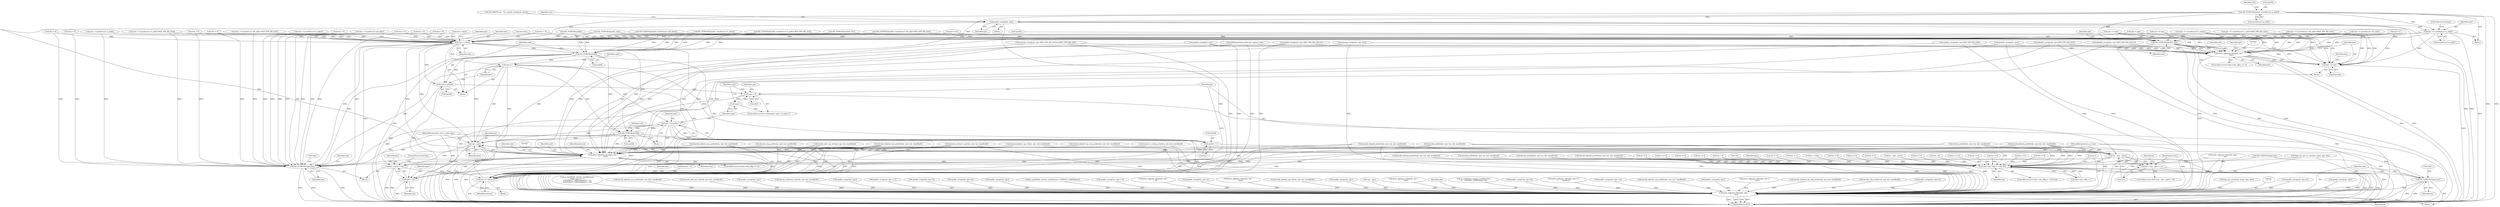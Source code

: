digraph "0_tcpdump_50a44b6b8e4f7c127440dbd4239cf571945cc1e7@API" {
"1000774" [label="(Call,tptr += sizeof(struct in_addr))"];
"1000756" [label="(Call,ND_TCHECK2(tptr[0], sizeof(struct in_addr)))"];
"1000767" [label="(Call,ipaddr_string(ndo, tptr))"];
"1001073" [label="(Call,ND_TCHECK2(tptr[0], tlen))"];
"1001092" [label="(Call,print_unknown_data(ndo, tptr, \"\n\t    \", tlen))"];
"1001097" [label="(Call,tptr += tlen)"];
"1002905" [label="(Call,print_unknown_data(ndo, pptr, \"\n\t    \", len))"];
"1001111" [label="(Call,tptr += tlen)"];
"1001114" [label="(Call,ND_TCHECK(tptr[0]))"];
"1001118" [label="(Call,snpa = tptr[0])"];
"1001135" [label="(Call,snpa > 0)"];
"1001138" [label="(Call,snpa--)"];
"1001123" [label="(Call,tptr++)"];
"1001141" [label="(Call,ND_TCHECK(tptr[0]))"];
"1001153" [label="(Call,tptr += tptr[0] + 1)"];
"1001155" [label="(Call,tptr[0] + 1)"];
"1001170" [label="(Call,tptr - pptr)"];
"1001168" [label="(Call,len - (tptr - pptr))"];
"1001167" [label="(Call,len - (tptr - pptr) > 0)"];
"1001625" [label="(Call,tptr = pptr + len)"];
"1001636" [label="(Call,tptr += advance)"];
"1001627" [label="(Call,pptr + len)"];
"1002893" [label="(Call,ndo->ndo_vflag > 1 && len)"];
"1002901" [label="(Call,ND_TCHECK2(*pptr,len))"];
"1001617" [label="(Call,print_unknown_data(ndo, tptr, \"\n\t    \", tlen))"];
"1001599" [label="(Call,ND_TCHECK2(*tptr,tlen))"];
"1001619" [label="(Identifier,tptr)"];
"1000939" [label="(Call,tlen = 0)"];
"1000914" [label="(Call,tlen -= (sizeof(struct in6_addr)+BGP_VPN_RD_LEN))"];
"1000778" [label="(ControlStructure,break;)"];
"1000767" [label="(Call,ipaddr_string(ndo, tptr))"];
"1000180" [label="(Call,len % 2)"];
"1000142" [label="(Call,tptr = pptr)"];
"1002900" [label="(Block,)"];
"1001625" [label="(Call,tptr = pptr + len)"];
"1002903" [label="(Identifier,pptr)"];
"1000153" [label="(Call,len != 1)"];
"1002796" [label="(Call,bgp_attr_print(ndo, atype, tptr, alen))"];
"1002908" [label="(Literal,\"\n\t    \")"];
"1001073" [label="(Call,ND_TCHECK2(tptr[0], tlen))"];
"1000692" [label="(Call,ND_TCHECK(tptr[0]))"];
"1001181" [label="(Block,)"];
"1002902" [label="(Call,*pptr)"];
"1000909" [label="(Call,ip6addr_string(ndo, tptr+BGP_VPN_RD_LEN))"];
"1001112" [label="(Identifier,tptr)"];
"1001167" [label="(Call,len - (tptr - pptr) > 0)"];
"1000845" [label="(Call,tlen = 0)"];
"1002288" [label="(Call,ipaddr_string(ndo, tptr+2))"];
"1002540" [label="(Call,ipaddr_string(ndo, tptr))"];
"1000756" [label="(Call,ND_TCHECK2(tptr[0], sizeof(struct in_addr)))"];
"1000258" [label="(Call,as_printf(ndo, astostr, sizeof(astostr),\n\t\t\t\tas_size == 2 ?\n\t\t\t\tEXTRACT_16BITS(&tptr[2 + i]) :\n\t\t\t\tEXTRACT_32BITS(&tptr[2 + i])))"];
"1001790" [label="(Call,decode_labeled_vpn_prefix4(ndo, tptr, buf, sizeof(buf)))"];
"1000150" [label="(Block,)"];
"1001536" [label="(Call,decode_clnp_prefix(ndo, tptr, buf, sizeof(buf)))"];
"1002806" [label="(Call,len -= alen)"];
"1002030" [label="(Call,decode_mdt_vpn_nlri(ndo, tptr, buf, sizeof(buf)))"];
"1000967" [label="(Call,ND_TCHECK2(tptr[0], tlen))"];
"1001623" [label="(Identifier,advance)"];
"1001134" [label="(ControlStructure,for (/*nothing*/; snpa > 0; snpa--))"];
"1000850" [label="(Call,ND_TCHECK2(tptr[0], sizeof(struct in6_addr)))"];
"1001065" [label="(Call,tptr += tlen)"];
"1001147" [label="(Identifier,ndo)"];
"1000331" [label="(Call,ipaddr_string(ndo, tptr))"];
"1001694" [label="(Call,len - (tptr - pptr))"];
"1000471" [label="(Call,len % 4)"];
"1001153" [label="(Call,tptr += tptr[0] + 1)"];
"1000861" [label="(Call,ip6addr_string(ndo, tptr))"];
"1001621" [label="(Identifier,tlen)"];
"1000145" [label="(Call,tlen=len)"];
"1001141" [label="(Call,ND_TCHECK(tptr[0]))"];
"1002870" [label="(Call,ND_TCHECK2(*pptr,len))"];
"1001600" [label="(Call,*tptr)"];
"1000962" [label="(Call,tptr += (sizeof(struct in_addr)))"];
"1002062" [label="(Call,decode_multicast_vpn(ndo, tptr, buf, sizeof(buf)))"];
"1000567" [label="(Call,ipaddr_string(ndo, tptr))"];
"1000751" [label="(Call,tlen = 0)"];
"1001224" [label="(Call,decode_labeled_prefix4(ndo, tptr, len, buf, sizeof(buf)))"];
"1001111" [label="(Call,tptr += tlen)"];
"1001617" [label="(Call,print_unknown_data(ndo, tptr, \"\n\t    \", tlen))"];
"1001018" [label="(Call,isonsap_string(ndo, tptr+BGP_VPN_RD_LEN,tlen-BGP_VPN_RD_LEN))"];
"1001618" [label="(Identifier,ndo)"];
"1001638" [label="(Identifier,advance)"];
"1002669" [label="(Call,len -=4)"];
"1000920" [label="(Call,tptr += (sizeof(struct in6_addr)+BGP_VPN_RD_LEN))"];
"1000944" [label="(Call,ND_TCHECK2(tptr[0], sizeof(struct in_addr)))"];
"1001504" [label="(Call,decode_labeled_vpn_l2(ndo, tptr, buf, sizeof(buf)))"];
"1001137" [label="(Literal,0)"];
"1001138" [label="(Call,snpa--)"];
"1001086" [label="(ControlStructure,if (ndo->ndo_vflag <= 1))"];
"1000762" [label="(Call,ND_PRINT((ndo, \"%s\",ipaddr_string(ndo, tptr))))"];
"1001118" [label="(Call,snpa = tptr[0])"];
"1001629" [label="(Identifier,len)"];
"1000868" [label="(Call,tptr += sizeof(struct in6_addr))"];
"1001114" [label="(Call,ND_TCHECK(tptr[0]))"];
"1000760" [label="(Call,sizeof(struct in_addr))"];
"1001620" [label="(Literal,\"\n\t    \")"];
"1000391" [label="(Call,len == 6)"];
"1000770" [label="(Call,tlen -= sizeof(struct in_addr))"];
"1001123" [label="(Call,tptr++)"];
"1000955" [label="(Call,ipaddr_string(ndo, tptr))"];
"1000826" [label="(Call,tptr += (sizeof(struct in_addr)+BGP_VPN_RD_LEN))"];
"1000408" [label="(Call,ipaddr_string(ndo, tptr + 2))"];
"1002302" [label="(Call,ipaddr_string(ndo, tptr+2))"];
"1001296" [label="(Call,decode_rt_routing_info(ndo, tptr, buf, sizeof(buf)))"];
"1001074" [label="(Call,tptr[0])"];
"1001099" [label="(Identifier,tlen)"];
"1000820" [label="(Call,tlen -= (sizeof(struct in_addr)+BGP_VPN_RD_LEN))"];
"1000312" [label="(Call,len != 4)"];
"1002223" [label="(Call,ipaddr_string(ndo, tptr+2))"];
"1000129" [label="(MethodParameterIn,u_int len)"];
"1001630" [label="(ControlStructure,break;)"];
"1001093" [label="(Identifier,ndo)"];
"1002906" [label="(Identifier,ndo)"];
"1001142" [label="(Call,tptr[0])"];
"1001627" [label="(Call,pptr + len)"];
"1001822" [label="(Call,decode_prefix6(ndo, tptr, len, buf, sizeof(buf)))"];
"1002905" [label="(Call,print_unknown_data(ndo, pptr, \"\n\t    \", len))"];
"1002520" [label="(Call,ipaddr_string(ndo, tptr))"];
"1001264" [label="(Call,decode_labeled_vpn_prefix4(ndo, tptr, buf, sizeof(buf)))"];
"1000774" [label="(Call,tptr += sizeof(struct in_addr))"];
"1001360" [label="(Call,decode_mdt_vpn_nlri(ndo, tptr, buf, sizeof(buf)))"];
"1000999" [label="(Call,tlen = 0)"];
"1002899" [label="(Identifier,len)"];
"1001092" [label="(Call,print_unknown_data(ndo, tptr, \"\n\t    \", tlen))"];
"1002893" [label="(Call,ndo->ndo_vflag > 1 && len)"];
"1000764" [label="(Identifier,ndo)"];
"1000798" [label="(Call,ND_TCHECK2(tptr[0], sizeof(struct in_addr)+BGP_VPN_RD_LEN))"];
"1001710" [label="(Call,decode_prefix4(ndo, tptr, len, buf, sizeof(buf)))"];
"1000984" [label="(Call,tlen = 0)"];
"1002659" [label="(Call,as_printf(ndo, astostr, sizeof(astostr), EXTRACT_32BITS(tptr)))"];
"1000376" [label="(Call,len != 8)"];
"1001004" [label="(Call,ND_TCHECK2(tptr[0], tlen))"];
"1000768" [label="(Identifier,ndo)"];
"1000128" [label="(MethodParameterIn,const u_char *pptr)"];
"1001068" [label="(Call,tlen = 0)"];
"1000126" [label="(MethodParameterIn,netdissect_options *ndo)"];
"1000463" [label="(Call,ipaddr_string(ndo, tptr + 4))"];
"1000757" [label="(Call,tptr[0])"];
"1001636" [label="(Call,tptr += advance)"];
"1001171" [label="(Identifier,tptr)"];
"1002382" [label="(Call,print_unknown_data(ndo, tptr, \"\n\t      \", 8))"];
"1002465" [label="(Call,ipaddr_string(ndo, tptr+4))"];
"1000682" [label="(Call,print_unknown_data(ndo, tptr, \"\n\t    \", tlen))"];
"1001862" [label="(Call,decode_labeled_prefix6(ndo, tptr, len, buf, sizeof(buf)))"];
"1001097" [label="(Call,tptr += tlen)"];
"1000775" [label="(Identifier,tptr)"];
"1002911" [label="(Literal,1)"];
"1001159" [label="(Literal,1)"];
"1002901" [label="(Call,ND_TCHECK2(*pptr,len))"];
"1001169" [label="(Identifier,len)"];
"1000362" [label="(Call,len != 0)"];
"1001472" [label="(Call,decode_labeled_vpn_prefix6(ndo, tptr, buf, sizeof(buf)))"];
"1000373" [label="(Call,len != 6)"];
"1001174" [label="(Block,)"];
"1001038" [label="(Call,ipaddr_string(ndo, tptr+BGP_VPN_RD_LEN+4))"];
"1001155" [label="(Call,tptr[0] + 1)"];
"1000704" [label="(Call,tptr++)"];
"1001173" [label="(Literal,0)"];
"1002886" [label="(Call,print_unknown_data(ndo, pptr, \"\n\t    \", len))"];
"1001934" [label="(Call,decode_labeled_vpn_l2(ndo, tptr, buf, sizeof(buf)))"];
"1001166" [label="(ControlStructure,while (len - (tptr - pptr) > 0))"];
"1000793" [label="(Call,tlen = 0)"];
"1000977" [label="(Call,isonsap_string(ndo, tptr, tlen))"];
"1001094" [label="(Identifier,tptr)"];
"1001135" [label="(Call,snpa > 0)"];
"1000598" [label="(Call,ipaddr_string(ndo, tptr))"];
"1001116" [label="(Identifier,tptr)"];
"1001143" [label="(Identifier,tptr)"];
"1001120" [label="(Call,tptr[0])"];
"1001172" [label="(Identifier,pptr)"];
"1001696" [label="(Call,tptr - pptr)"];
"1002556" [label="(Call,print_unknown_data(ndo, tptr, \"\n\t      \", tlen))"];
"1002907" [label="(Identifier,pptr)"];
"1002241" [label="(Call,as_printf(ndo, astostr, sizeof(astostr),\n\t\t\t    EXTRACT_32BITS(tptr+2)))"];
"1001115" [label="(Call,tptr[0])"];
"1000718" [label="(Call,tlen > 0)"];
"1002813" [label="(Call,len == 0)"];
"1001096" [label="(Identifier,tlen)"];
"1001602" [label="(Identifier,tlen)"];
"1001101" [label="(Identifier,tlen)"];
"1002915" [label="(MethodReturn,RET)"];
"1002486" [label="(Call,ipaddr_string(ndo, tptr+4))"];
"1001639" [label="(JumpTarget,done:)"];
"1001328" [label="(Call,decode_multicast_vpn(ndo, tptr, buf, sizeof(buf)))"];
"1001628" [label="(Identifier,pptr)"];
"1000892" [label="(Call,ND_TCHECK2(tptr[0], sizeof(struct in6_addr)+BGP_VPN_RD_LEN))"];
"1001599" [label="(Call,ND_TCHECK2(*tptr,tlen))"];
"1000548" [label="(Call,len != 4)"];
"1000701" [label="(Call,tlen = nhlen)"];
"1000338" [label="(Call,len != 4)"];
"1002627" [label="(Call,print_unknown_data(ndo, tptr+3,\"\n\t      \", length-3))"];
"1000815" [label="(Call,ipaddr_string(ndo, tptr+BGP_VPN_RD_LEN))"];
"1001136" [label="(Identifier,snpa)"];
"1002830" [label="(Call,len > 0)"];
"1001156" [label="(Call,tptr[0])"];
"1000428" [label="(Call,ipaddr_string(ndo, tptr + 4))"];
"1000776" [label="(Call,sizeof(struct in_addr))"];
"1000190" [label="(Call,!len)"];
"1001126" [label="(Identifier,snpa)"];
"1001902" [label="(Call,decode_labeled_vpn_prefix6(ndo, tptr, buf, sizeof(buf)))"];
"1001119" [label="(Identifier,snpa)"];
"1000738" [label="(Block,)"];
"1001098" [label="(Identifier,tptr)"];
"1001750" [label="(Call,decode_labeled_prefix4(ndo, tptr, len, buf, sizeof(buf)))"];
"1001178" [label="(Identifier,af)"];
"1000981" [label="(Call,tptr += tlen)"];
"1002904" [label="(Identifier,len)"];
"1002816" [label="(Call,len % 12)"];
"1000200" [label="(Call,bgp_attr_get_as_size(ndo, atype, pptr, len))"];
"1001095" [label="(Literal,\"\n\t    \")"];
"1002503" [label="(Call,ipaddr_string(ndo, tptr))"];
"1001637" [label="(Identifier,tptr)"];
"1001140" [label="(Block,)"];
"1000436" [label="(Call,len != 8)"];
"1000769" [label="(Identifier,tptr)"];
"1002140" [label="(Call,len % 8)"];
"1001170" [label="(Call,tptr - pptr)"];
"1001632" [label="(Call,advance < 0)"];
"1001058" [label="(Call,ip6addr_string(ndo, tptr+BGP_VPN_RD_LEN+3))"];
"1000958" [label="(Call,tlen -= (sizeof(struct in_addr)))"];
"1001605" [label="(Identifier,ndo)"];
"1001113" [label="(Identifier,tlen)"];
"1001568" [label="(Call,decode_labeled_vpn_clnp_prefix(ndo, tptr, buf, sizeof(buf)))"];
"1002113" [label="(Call,print_unknown_data(ndo, tptr-3, \"\n\t    \", tlen))"];
"1000755" [label="(Block,)"];
"1002909" [label="(Identifier,len)"];
"1000864" [label="(Call,tlen -= sizeof(struct in6_addr))"];
"1001080" [label="(Identifier,ndo)"];
"1001611" [label="(ControlStructure,if (ndo->ndo_vflag <= 1))"];
"1000573" [label="(Call,len % 4)"];
"1000689" [label="(Call,tptr +=3)"];
"1001998" [label="(Call,decode_labeled_vpn_clnp_prefix(ndo, tptr, buf, sizeof(buf)))"];
"1001168" [label="(Call,len - (tptr - pptr))"];
"1001432" [label="(Call,decode_labeled_prefix6(ndo, tptr, len, buf, sizeof(buf)))"];
"1001966" [label="(Call,decode_clnp_prefix(ndo, tptr, buf, sizeof(buf)))"];
"1002207" [label="(Call,ipaddr_string(ndo, tptr+4))"];
"1001139" [label="(Identifier,snpa)"];
"1001626" [label="(Identifier,tptr)"];
"1001184" [label="(Call,decode_prefix4(ndo, tptr, len, buf, sizeof(buf)))"];
"1001077" [label="(Identifier,tlen)"];
"1001124" [label="(Identifier,tptr)"];
"1001154" [label="(Identifier,tptr)"];
"1000765" [label="(Block,)"];
"1002892" [label="(ControlStructure,if (ndo->ndo_vflag > 1 && len))"];
"1000887" [label="(Call,tlen = 0)"];
"1002894" [label="(Call,ndo->ndo_vflag > 1)"];
"1001392" [label="(Call,decode_prefix6(ndo, tptr, len, buf, sizeof(buf)))"];
"1000774" -> "1000755"  [label="AST: "];
"1000774" -> "1000776"  [label="CFG: "];
"1000775" -> "1000774"  [label="AST: "];
"1000776" -> "1000774"  [label="AST: "];
"1000778" -> "1000774"  [label="CFG: "];
"1000774" -> "1002915"  [label="DDG: "];
"1000756" -> "1000774"  [label="DDG: "];
"1000767" -> "1000774"  [label="DDG: "];
"1000774" -> "1001073"  [label="DDG: "];
"1000774" -> "1001092"  [label="DDG: "];
"1000774" -> "1001097"  [label="DDG: "];
"1000774" -> "1001111"  [label="DDG: "];
"1000756" -> "1000755"  [label="AST: "];
"1000756" -> "1000760"  [label="CFG: "];
"1000757" -> "1000756"  [label="AST: "];
"1000760" -> "1000756"  [label="AST: "];
"1000764" -> "1000756"  [label="CFG: "];
"1000756" -> "1002915"  [label="DDG: "];
"1000756" -> "1002915"  [label="DDG: "];
"1000756" -> "1000767"  [label="DDG: "];
"1000756" -> "1001073"  [label="DDG: "];
"1000756" -> "1001111"  [label="DDG: "];
"1000756" -> "1001114"  [label="DDG: "];
"1000767" -> "1000765"  [label="AST: "];
"1000767" -> "1000769"  [label="CFG: "];
"1000768" -> "1000767"  [label="AST: "];
"1000769" -> "1000767"  [label="AST: "];
"1000762" -> "1000767"  [label="CFG: "];
"1000767" -> "1002915"  [label="DDG: "];
"1000767" -> "1002915"  [label="DDG: "];
"1000767" -> "1001092"  [label="DDG: "];
"1000767" -> "1001617"  [label="DDG: "];
"1000767" -> "1002905"  [label="DDG: "];
"1001073" -> "1000738"  [label="AST: "];
"1001073" -> "1001077"  [label="CFG: "];
"1001074" -> "1001073"  [label="AST: "];
"1001077" -> "1001073"  [label="AST: "];
"1001080" -> "1001073"  [label="CFG: "];
"1001073" -> "1002915"  [label="DDG: "];
"1001073" -> "1002915"  [label="DDG: "];
"1000850" -> "1001073"  [label="DDG: "];
"1000826" -> "1001073"  [label="DDG: "];
"1000798" -> "1001073"  [label="DDG: "];
"1000704" -> "1001073"  [label="DDG: "];
"1000944" -> "1001073"  [label="DDG: "];
"1000142" -> "1001073"  [label="DDG: "];
"1000962" -> "1001073"  [label="DDG: "];
"1001004" -> "1001073"  [label="DDG: "];
"1000868" -> "1001073"  [label="DDG: "];
"1001065" -> "1001073"  [label="DDG: "];
"1000892" -> "1001073"  [label="DDG: "];
"1000981" -> "1001073"  [label="DDG: "];
"1000920" -> "1001073"  [label="DDG: "];
"1000967" -> "1001073"  [label="DDG: "];
"1000692" -> "1001073"  [label="DDG: "];
"1000689" -> "1001073"  [label="DDG: "];
"1000718" -> "1001073"  [label="DDG: "];
"1000145" -> "1001073"  [label="DDG: "];
"1001073" -> "1001092"  [label="DDG: "];
"1001073" -> "1001092"  [label="DDG: "];
"1001073" -> "1001097"  [label="DDG: "];
"1001073" -> "1001097"  [label="DDG: "];
"1001092" -> "1001086"  [label="AST: "];
"1001092" -> "1001096"  [label="CFG: "];
"1001093" -> "1001092"  [label="AST: "];
"1001094" -> "1001092"  [label="AST: "];
"1001095" -> "1001092"  [label="AST: "];
"1001096" -> "1001092"  [label="AST: "];
"1001098" -> "1001092"  [label="CFG: "];
"1001092" -> "1002915"  [label="DDG: "];
"1001092" -> "1002915"  [label="DDG: "];
"1000815" -> "1001092"  [label="DDG: "];
"1001018" -> "1001092"  [label="DDG: "];
"1000909" -> "1001092"  [label="DDG: "];
"1001058" -> "1001092"  [label="DDG: "];
"1000977" -> "1001092"  [label="DDG: "];
"1000861" -> "1001092"  [label="DDG: "];
"1000955" -> "1001092"  [label="DDG: "];
"1001038" -> "1001092"  [label="DDG: "];
"1000126" -> "1001092"  [label="DDG: "];
"1000826" -> "1001092"  [label="DDG: "];
"1001065" -> "1001092"  [label="DDG: "];
"1000704" -> "1001092"  [label="DDG: "];
"1000142" -> "1001092"  [label="DDG: "];
"1000962" -> "1001092"  [label="DDG: "];
"1000868" -> "1001092"  [label="DDG: "];
"1000981" -> "1001092"  [label="DDG: "];
"1000920" -> "1001092"  [label="DDG: "];
"1001092" -> "1001097"  [label="DDG: "];
"1001092" -> "1001097"  [label="DDG: "];
"1001092" -> "1002905"  [label="DDG: "];
"1001097" -> "1000738"  [label="AST: "];
"1001097" -> "1001099"  [label="CFG: "];
"1001098" -> "1001097"  [label="AST: "];
"1001099" -> "1001097"  [label="AST: "];
"1001101" -> "1001097"  [label="CFG: "];
"1001097" -> "1002915"  [label="DDG: "];
"1000826" -> "1001097"  [label="DDG: "];
"1001065" -> "1001097"  [label="DDG: "];
"1000142" -> "1001097"  [label="DDG: "];
"1000962" -> "1001097"  [label="DDG: "];
"1000868" -> "1001097"  [label="DDG: "];
"1000981" -> "1001097"  [label="DDG: "];
"1000920" -> "1001097"  [label="DDG: "];
"1000704" -> "1001097"  [label="DDG: "];
"1002905" -> "1002900"  [label="AST: "];
"1002905" -> "1002909"  [label="CFG: "];
"1002906" -> "1002905"  [label="AST: "];
"1002907" -> "1002905"  [label="AST: "];
"1002908" -> "1002905"  [label="AST: "];
"1002909" -> "1002905"  [label="AST: "];
"1002911" -> "1002905"  [label="CFG: "];
"1002905" -> "1002915"  [label="DDG: "];
"1002905" -> "1002915"  [label="DDG: "];
"1002905" -> "1002915"  [label="DDG: "];
"1002905" -> "1002915"  [label="DDG: "];
"1000598" -> "1002905"  [label="DDG: "];
"1000331" -> "1002905"  [label="DDG: "];
"1001018" -> "1002905"  [label="DDG: "];
"1000977" -> "1002905"  [label="DDG: "];
"1002886" -> "1002905"  [label="DDG: "];
"1002886" -> "1002905"  [label="DDG: "];
"1001264" -> "1002905"  [label="DDG: "];
"1000258" -> "1002905"  [label="DDG: "];
"1002113" -> "1002905"  [label="DDG: "];
"1002223" -> "1002905"  [label="DDG: "];
"1000815" -> "1002905"  [label="DDG: "];
"1002540" -> "1002905"  [label="DDG: "];
"1001432" -> "1002905"  [label="DDG: "];
"1000200" -> "1002905"  [label="DDG: "];
"1000200" -> "1002905"  [label="DDG: "];
"1001862" -> "1002905"  [label="DDG: "];
"1001392" -> "1002905"  [label="DDG: "];
"1002486" -> "1002905"  [label="DDG: "];
"1001184" -> "1002905"  [label="DDG: "];
"1000567" -> "1002905"  [label="DDG: "];
"1001328" -> "1002905"  [label="DDG: "];
"1000408" -> "1002905"  [label="DDG: "];
"1002241" -> "1002905"  [label="DDG: "];
"1001568" -> "1002905"  [label="DDG: "];
"1000682" -> "1002905"  [label="DDG: "];
"1002465" -> "1002905"  [label="DDG: "];
"1001822" -> "1002905"  [label="DDG: "];
"1001750" -> "1002905"  [label="DDG: "];
"1002627" -> "1002905"  [label="DDG: "];
"1002030" -> "1002905"  [label="DDG: "];
"1001472" -> "1002905"  [label="DDG: "];
"1002382" -> "1002905"  [label="DDG: "];
"1001536" -> "1002905"  [label="DDG: "];
"1002796" -> "1002905"  [label="DDG: "];
"1001934" -> "1002905"  [label="DDG: "];
"1002207" -> "1002905"  [label="DDG: "];
"1001998" -> "1002905"  [label="DDG: "];
"1002062" -> "1002905"  [label="DDG: "];
"1000909" -> "1002905"  [label="DDG: "];
"1001224" -> "1002905"  [label="DDG: "];
"1000463" -> "1002905"  [label="DDG: "];
"1001504" -> "1002905"  [label="DDG: "];
"1001710" -> "1002905"  [label="DDG: "];
"1001790" -> "1002905"  [label="DDG: "];
"1002288" -> "1002905"  [label="DDG: "];
"1001360" -> "1002905"  [label="DDG: "];
"1001966" -> "1002905"  [label="DDG: "];
"1001617" -> "1002905"  [label="DDG: "];
"1001902" -> "1002905"  [label="DDG: "];
"1002302" -> "1002905"  [label="DDG: "];
"1001058" -> "1002905"  [label="DDG: "];
"1001296" -> "1002905"  [label="DDG: "];
"1000861" -> "1002905"  [label="DDG: "];
"1000955" -> "1002905"  [label="DDG: "];
"1002520" -> "1002905"  [label="DDG: "];
"1000428" -> "1002905"  [label="DDG: "];
"1001038" -> "1002905"  [label="DDG: "];
"1002556" -> "1002905"  [label="DDG: "];
"1002659" -> "1002905"  [label="DDG: "];
"1002503" -> "1002905"  [label="DDG: "];
"1000126" -> "1002905"  [label="DDG: "];
"1001170" -> "1002905"  [label="DDG: "];
"1001696" -> "1002905"  [label="DDG: "];
"1000128" -> "1002905"  [label="DDG: "];
"1002901" -> "1002905"  [label="DDG: "];
"1000129" -> "1002905"  [label="DDG: "];
"1001111" -> "1000150"  [label="AST: "];
"1001111" -> "1001113"  [label="CFG: "];
"1001112" -> "1001111"  [label="AST: "];
"1001113" -> "1001111"  [label="AST: "];
"1001116" -> "1001111"  [label="CFG: "];
"1001111" -> "1002915"  [label="DDG: "];
"1000864" -> "1001111"  [label="DDG: "];
"1000939" -> "1001111"  [label="DDG: "];
"1000845" -> "1001111"  [label="DDG: "];
"1000793" -> "1001111"  [label="DDG: "];
"1000701" -> "1001111"  [label="DDG: "];
"1000751" -> "1001111"  [label="DDG: "];
"1000887" -> "1001111"  [label="DDG: "];
"1000984" -> "1001111"  [label="DDG: "];
"1000820" -> "1001111"  [label="DDG: "];
"1001068" -> "1001111"  [label="DDG: "];
"1000718" -> "1001111"  [label="DDG: "];
"1000914" -> "1001111"  [label="DDG: "];
"1000958" -> "1001111"  [label="DDG: "];
"1000770" -> "1001111"  [label="DDG: "];
"1000999" -> "1001111"  [label="DDG: "];
"1000850" -> "1001111"  [label="DDG: "];
"1000826" -> "1001111"  [label="DDG: "];
"1000798" -> "1001111"  [label="DDG: "];
"1000704" -> "1001111"  [label="DDG: "];
"1000944" -> "1001111"  [label="DDG: "];
"1000962" -> "1001111"  [label="DDG: "];
"1001004" -> "1001111"  [label="DDG: "];
"1000868" -> "1001111"  [label="DDG: "];
"1001065" -> "1001111"  [label="DDG: "];
"1000892" -> "1001111"  [label="DDG: "];
"1000981" -> "1001111"  [label="DDG: "];
"1000920" -> "1001111"  [label="DDG: "];
"1000967" -> "1001111"  [label="DDG: "];
"1000692" -> "1001111"  [label="DDG: "];
"1000689" -> "1001111"  [label="DDG: "];
"1001111" -> "1001114"  [label="DDG: "];
"1001111" -> "1001118"  [label="DDG: "];
"1001111" -> "1001123"  [label="DDG: "];
"1001111" -> "1001141"  [label="DDG: "];
"1001111" -> "1001170"  [label="DDG: "];
"1001111" -> "1001599"  [label="DDG: "];
"1001111" -> "1001617"  [label="DDG: "];
"1001111" -> "1001636"  [label="DDG: "];
"1001114" -> "1000150"  [label="AST: "];
"1001114" -> "1001115"  [label="CFG: "];
"1001115" -> "1001114"  [label="AST: "];
"1001119" -> "1001114"  [label="CFG: "];
"1001114" -> "1002915"  [label="DDG: "];
"1000850" -> "1001114"  [label="DDG: "];
"1000892" -> "1001114"  [label="DDG: "];
"1000798" -> "1001114"  [label="DDG: "];
"1000944" -> "1001114"  [label="DDG: "];
"1001004" -> "1001114"  [label="DDG: "];
"1000967" -> "1001114"  [label="DDG: "];
"1000692" -> "1001114"  [label="DDG: "];
"1000689" -> "1001114"  [label="DDG: "];
"1001114" -> "1001118"  [label="DDG: "];
"1001114" -> "1001123"  [label="DDG: "];
"1001114" -> "1001141"  [label="DDG: "];
"1001114" -> "1001170"  [label="DDG: "];
"1001114" -> "1001599"  [label="DDG: "];
"1001114" -> "1001617"  [label="DDG: "];
"1001114" -> "1001636"  [label="DDG: "];
"1001118" -> "1000150"  [label="AST: "];
"1001118" -> "1001120"  [label="CFG: "];
"1001119" -> "1001118"  [label="AST: "];
"1001120" -> "1001118"  [label="AST: "];
"1001124" -> "1001118"  [label="CFG: "];
"1001118" -> "1002915"  [label="DDG: "];
"1001118" -> "1002915"  [label="DDG: "];
"1001118" -> "1001135"  [label="DDG: "];
"1001135" -> "1001134"  [label="AST: "];
"1001135" -> "1001137"  [label="CFG: "];
"1001136" -> "1001135"  [label="AST: "];
"1001137" -> "1001135"  [label="AST: "];
"1001143" -> "1001135"  [label="CFG: "];
"1001169" -> "1001135"  [label="CFG: "];
"1001135" -> "1002915"  [label="DDG: "];
"1001135" -> "1002915"  [label="DDG: "];
"1001138" -> "1001135"  [label="DDG: "];
"1001135" -> "1001138"  [label="DDG: "];
"1001138" -> "1001134"  [label="AST: "];
"1001138" -> "1001139"  [label="CFG: "];
"1001139" -> "1001138"  [label="AST: "];
"1001136" -> "1001138"  [label="CFG: "];
"1001123" -> "1000150"  [label="AST: "];
"1001123" -> "1001124"  [label="CFG: "];
"1001124" -> "1001123"  [label="AST: "];
"1001126" -> "1001123"  [label="CFG: "];
"1001123" -> "1001141"  [label="DDG: "];
"1001123" -> "1001153"  [label="DDG: "];
"1001123" -> "1001155"  [label="DDG: "];
"1001123" -> "1001170"  [label="DDG: "];
"1001123" -> "1001599"  [label="DDG: "];
"1001123" -> "1001617"  [label="DDG: "];
"1001123" -> "1001636"  [label="DDG: "];
"1001141" -> "1001140"  [label="AST: "];
"1001141" -> "1001142"  [label="CFG: "];
"1001142" -> "1001141"  [label="AST: "];
"1001147" -> "1001141"  [label="CFG: "];
"1001141" -> "1002915"  [label="DDG: "];
"1001153" -> "1001141"  [label="DDG: "];
"1001141" -> "1001153"  [label="DDG: "];
"1001141" -> "1001155"  [label="DDG: "];
"1001141" -> "1001170"  [label="DDG: "];
"1001141" -> "1001599"  [label="DDG: "];
"1001141" -> "1001617"  [label="DDG: "];
"1001141" -> "1001636"  [label="DDG: "];
"1001153" -> "1001140"  [label="AST: "];
"1001153" -> "1001155"  [label="CFG: "];
"1001154" -> "1001153"  [label="AST: "];
"1001155" -> "1001153"  [label="AST: "];
"1001139" -> "1001153"  [label="CFG: "];
"1001153" -> "1002915"  [label="DDG: "];
"1001153" -> "1001155"  [label="DDG: "];
"1001153" -> "1001170"  [label="DDG: "];
"1001153" -> "1001599"  [label="DDG: "];
"1001153" -> "1001617"  [label="DDG: "];
"1001153" -> "1001636"  [label="DDG: "];
"1001155" -> "1001159"  [label="CFG: "];
"1001156" -> "1001155"  [label="AST: "];
"1001159" -> "1001155"  [label="AST: "];
"1001155" -> "1002915"  [label="DDG: "];
"1001170" -> "1001168"  [label="AST: "];
"1001170" -> "1001172"  [label="CFG: "];
"1001171" -> "1001170"  [label="AST: "];
"1001172" -> "1001170"  [label="AST: "];
"1001168" -> "1001170"  [label="CFG: "];
"1001170" -> "1002915"  [label="DDG: "];
"1001170" -> "1002915"  [label="DDG: "];
"1001170" -> "1001168"  [label="DDG: "];
"1001170" -> "1001168"  [label="DDG: "];
"1001636" -> "1001170"  [label="DDG: "];
"1000128" -> "1001170"  [label="DDG: "];
"1001170" -> "1001617"  [label="DDG: "];
"1001170" -> "1001625"  [label="DDG: "];
"1001170" -> "1001627"  [label="DDG: "];
"1001168" -> "1001167"  [label="AST: "];
"1001169" -> "1001168"  [label="AST: "];
"1001173" -> "1001168"  [label="CFG: "];
"1001168" -> "1002915"  [label="DDG: "];
"1001168" -> "1001167"  [label="DDG: "];
"1001168" -> "1001167"  [label="DDG: "];
"1001432" -> "1001168"  [label="DDG: "];
"1001224" -> "1001168"  [label="DDG: "];
"1001392" -> "1001168"  [label="DDG: "];
"1001184" -> "1001168"  [label="DDG: "];
"1000129" -> "1001168"  [label="DDG: "];
"1001168" -> "1001625"  [label="DDG: "];
"1001168" -> "1001627"  [label="DDG: "];
"1001168" -> "1002893"  [label="DDG: "];
"1001167" -> "1001166"  [label="AST: "];
"1001167" -> "1001173"  [label="CFG: "];
"1001173" -> "1001167"  [label="AST: "];
"1001178" -> "1001167"  [label="CFG: "];
"1001639" -> "1001167"  [label="CFG: "];
"1001167" -> "1002915"  [label="DDG: "];
"1001167" -> "1002915"  [label="DDG: "];
"1001625" -> "1001181"  [label="AST: "];
"1001625" -> "1001627"  [label="CFG: "];
"1001626" -> "1001625"  [label="AST: "];
"1001627" -> "1001625"  [label="AST: "];
"1001630" -> "1001625"  [label="CFG: "];
"1001625" -> "1002915"  [label="DDG: "];
"1001625" -> "1002915"  [label="DDG: "];
"1000128" -> "1001625"  [label="DDG: "];
"1000129" -> "1001625"  [label="DDG: "];
"1001625" -> "1001636"  [label="DDG: "];
"1001636" -> "1001174"  [label="AST: "];
"1001636" -> "1001638"  [label="CFG: "];
"1001637" -> "1001636"  [label="AST: "];
"1001638" -> "1001636"  [label="AST: "];
"1001169" -> "1001636"  [label="CFG: "];
"1001636" -> "1002915"  [label="DDG: "];
"1001632" -> "1001636"  [label="DDG: "];
"1001328" -> "1001636"  [label="DDG: "];
"1001472" -> "1001636"  [label="DDG: "];
"1001504" -> "1001636"  [label="DDG: "];
"1001536" -> "1001636"  [label="DDG: "];
"1001224" -> "1001636"  [label="DDG: "];
"1001392" -> "1001636"  [label="DDG: "];
"1001568" -> "1001636"  [label="DDG: "];
"1001360" -> "1001636"  [label="DDG: "];
"1001184" -> "1001636"  [label="DDG: "];
"1001264" -> "1001636"  [label="DDG: "];
"1001432" -> "1001636"  [label="DDG: "];
"1001296" -> "1001636"  [label="DDG: "];
"1001627" -> "1001629"  [label="CFG: "];
"1001628" -> "1001627"  [label="AST: "];
"1001629" -> "1001627"  [label="AST: "];
"1001627" -> "1002915"  [label="DDG: "];
"1000128" -> "1001627"  [label="DDG: "];
"1000129" -> "1001627"  [label="DDG: "];
"1002893" -> "1002892"  [label="AST: "];
"1002893" -> "1002894"  [label="CFG: "];
"1002893" -> "1002899"  [label="CFG: "];
"1002894" -> "1002893"  [label="AST: "];
"1002899" -> "1002893"  [label="AST: "];
"1002903" -> "1002893"  [label="CFG: "];
"1002911" -> "1002893"  [label="CFG: "];
"1002893" -> "1002915"  [label="DDG: "];
"1002893" -> "1002915"  [label="DDG: "];
"1002893" -> "1002915"  [label="DDG: "];
"1002894" -> "1002893"  [label="DDG: "];
"1002894" -> "1002893"  [label="DDG: "];
"1000338" -> "1002893"  [label="DDG: "];
"1001694" -> "1002893"  [label="DDG: "];
"1000180" -> "1002893"  [label="DDG: "];
"1000573" -> "1002893"  [label="DDG: "];
"1000153" -> "1002893"  [label="DDG: "];
"1001750" -> "1002893"  [label="DDG: "];
"1002806" -> "1002893"  [label="DDG: "];
"1001392" -> "1002893"  [label="DDG: "];
"1000376" -> "1002893"  [label="DDG: "];
"1001862" -> "1002893"  [label="DDG: "];
"1002830" -> "1002893"  [label="DDG: "];
"1000436" -> "1002893"  [label="DDG: "];
"1001822" -> "1002893"  [label="DDG: "];
"1000471" -> "1002893"  [label="DDG: "];
"1000391" -> "1002893"  [label="DDG: "];
"1001710" -> "1002893"  [label="DDG: "];
"1000312" -> "1002893"  [label="DDG: "];
"1002870" -> "1002893"  [label="DDG: "];
"1002813" -> "1002893"  [label="DDG: "];
"1000190" -> "1002893"  [label="DDG: "];
"1001432" -> "1002893"  [label="DDG: "];
"1002886" -> "1002893"  [label="DDG: "];
"1002816" -> "1002893"  [label="DDG: "];
"1001224" -> "1002893"  [label="DDG: "];
"1002140" -> "1002893"  [label="DDG: "];
"1000373" -> "1002893"  [label="DDG: "];
"1000548" -> "1002893"  [label="DDG: "];
"1002669" -> "1002893"  [label="DDG: "];
"1000362" -> "1002893"  [label="DDG: "];
"1001184" -> "1002893"  [label="DDG: "];
"1000129" -> "1002893"  [label="DDG: "];
"1000200" -> "1002893"  [label="DDG: "];
"1002893" -> "1002901"  [label="DDG: "];
"1002901" -> "1002900"  [label="AST: "];
"1002901" -> "1002904"  [label="CFG: "];
"1002902" -> "1002901"  [label="AST: "];
"1002904" -> "1002901"  [label="AST: "];
"1002906" -> "1002901"  [label="CFG: "];
"1002901" -> "1002915"  [label="DDG: "];
"1002901" -> "1002915"  [label="DDG: "];
"1002870" -> "1002901"  [label="DDG: "];
"1000129" -> "1002901"  [label="DDG: "];
"1001617" -> "1001611"  [label="AST: "];
"1001617" -> "1001621"  [label="CFG: "];
"1001618" -> "1001617"  [label="AST: "];
"1001619" -> "1001617"  [label="AST: "];
"1001620" -> "1001617"  [label="AST: "];
"1001621" -> "1001617"  [label="AST: "];
"1001623" -> "1001617"  [label="CFG: "];
"1001617" -> "1002915"  [label="DDG: "];
"1001617" -> "1002915"  [label="DDG: "];
"1001617" -> "1002915"  [label="DDG: "];
"1001617" -> "1001599"  [label="DDG: "];
"1001264" -> "1001617"  [label="DDG: "];
"1000815" -> "1001617"  [label="DDG: "];
"1001432" -> "1001617"  [label="DDG: "];
"1001472" -> "1001617"  [label="DDG: "];
"1001536" -> "1001617"  [label="DDG: "];
"1001018" -> "1001617"  [label="DDG: "];
"1000909" -> "1001617"  [label="DDG: "];
"1001224" -> "1001617"  [label="DDG: "];
"1001504" -> "1001617"  [label="DDG: "];
"1001360" -> "1001617"  [label="DDG: "];
"1001058" -> "1001617"  [label="DDG: "];
"1000977" -> "1001617"  [label="DDG: "];
"1001392" -> "1001617"  [label="DDG: "];
"1001184" -> "1001617"  [label="DDG: "];
"1001328" -> "1001617"  [label="DDG: "];
"1001568" -> "1001617"  [label="DDG: "];
"1001296" -> "1001617"  [label="DDG: "];
"1000861" -> "1001617"  [label="DDG: "];
"1000955" -> "1001617"  [label="DDG: "];
"1001038" -> "1001617"  [label="DDG: "];
"1000126" -> "1001617"  [label="DDG: "];
"1000142" -> "1001617"  [label="DDG: "];
"1001599" -> "1001617"  [label="DDG: "];
"1001599" -> "1001181"  [label="AST: "];
"1001599" -> "1001602"  [label="CFG: "];
"1001600" -> "1001599"  [label="AST: "];
"1001602" -> "1001599"  [label="AST: "];
"1001605" -> "1001599"  [label="CFG: "];
"1001599" -> "1002915"  [label="DDG: "];
"1001599" -> "1002915"  [label="DDG: "];
"1001599" -> "1002915"  [label="DDG: "];
"1000145" -> "1001599"  [label="DDG: "];
"1000864" -> "1001599"  [label="DDG: "];
"1000939" -> "1001599"  [label="DDG: "];
"1000845" -> "1001599"  [label="DDG: "];
"1000793" -> "1001599"  [label="DDG: "];
"1000701" -> "1001599"  [label="DDG: "];
"1000751" -> "1001599"  [label="DDG: "];
"1000887" -> "1001599"  [label="DDG: "];
"1000984" -> "1001599"  [label="DDG: "];
"1000820" -> "1001599"  [label="DDG: "];
"1001068" -> "1001599"  [label="DDG: "];
"1000718" -> "1001599"  [label="DDG: "];
"1000914" -> "1001599"  [label="DDG: "];
"1000958" -> "1001599"  [label="DDG: "];
"1000770" -> "1001599"  [label="DDG: "];
"1000999" -> "1001599"  [label="DDG: "];
}
